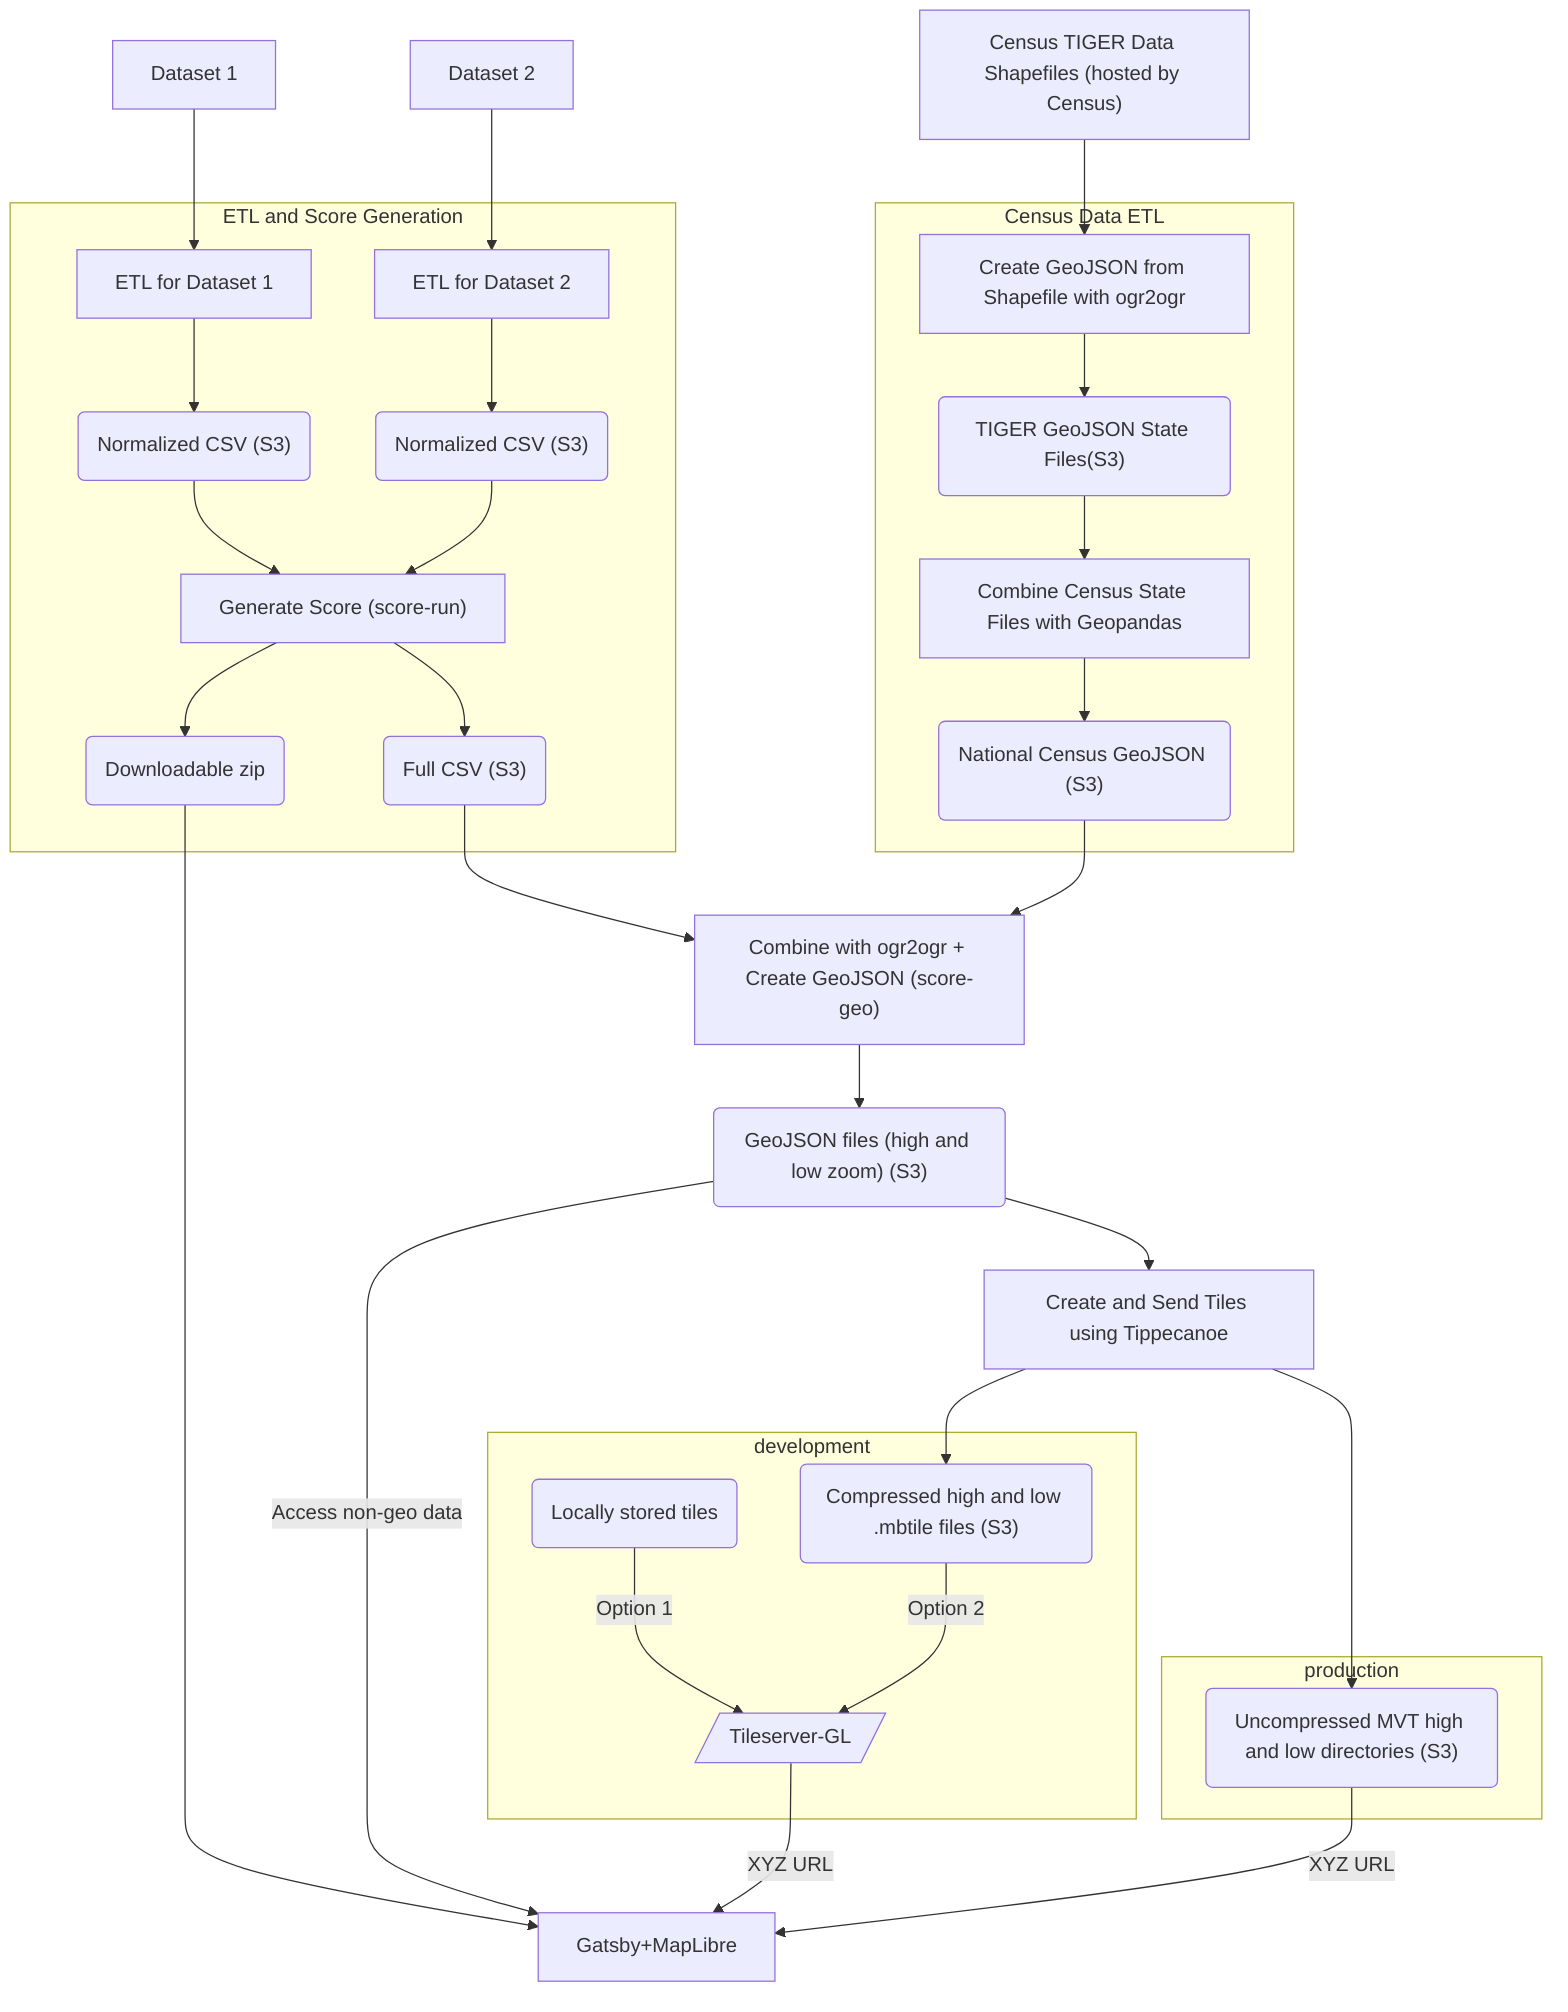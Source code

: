 graph TD
    Dataset1["Dataset 1"]-->ETL1
    Dataset2["Dataset 2"]-->ETL2
    subgraph "ETL and Score Generation"
        ETL1["ETL for Dataset 1"]-->ncsv1("Normalized CSV (S3)")
        ETL2["ETL for Dataset 2"]-->ncsv2("Normalized CSV (S3)")
        ncsv1-->Score
        ncsv2-->Score
        Score-->DL("Downloadable zip")
        Score["Generate Score (score-run)"]-->CSV
    end
    DL-->Client

    Census["Census TIGER Data Shapefiles (hosted by Census)"]-->CGTiger
    subgraph "Census Data ETL"
        CGTiger["Create GeoJSON from Shapefile with ogr2ogr"]-->TS3
        TS3("TIGER GeoJSON State Files(S3)")-->CombineCensus["Combine Census State Files with Geopandas"]
        CombineCensus-->NCS3("National Census GeoJSON (S3)")
    end
    
    CSV("Full CSV (S3)")-->CGJ
    NCS3-->CGJ
    CGJ["Combine with ogr2ogr + Create GeoJSON (score-geo)"]-->GeoJSON
    GeoJSON("GeoJSON files (high and low zoom) (S3)")-->Tip
    GeoJSON--"Access non-geo data"-->Client
    Tip["Create and Send Tiles using Tippecanoe"]-->Uncompressed
    Tip-->Compressed
    subgraph production
        Uncompressed("Uncompressed MVT high and low directories (S3)")
    end
    subgraph development
        Local("Locally stored tiles")--"Option 1"-->TS
        Compressed("Compressed high and low .mbtile files (S3)")--"Option 2"-->TS[/Tileserver-GL/]
    end
    
    TS--"XYZ URL"-->Client
    Uncompressed--"XYZ URL"-->Client["Gatsby+MapLibre"]
